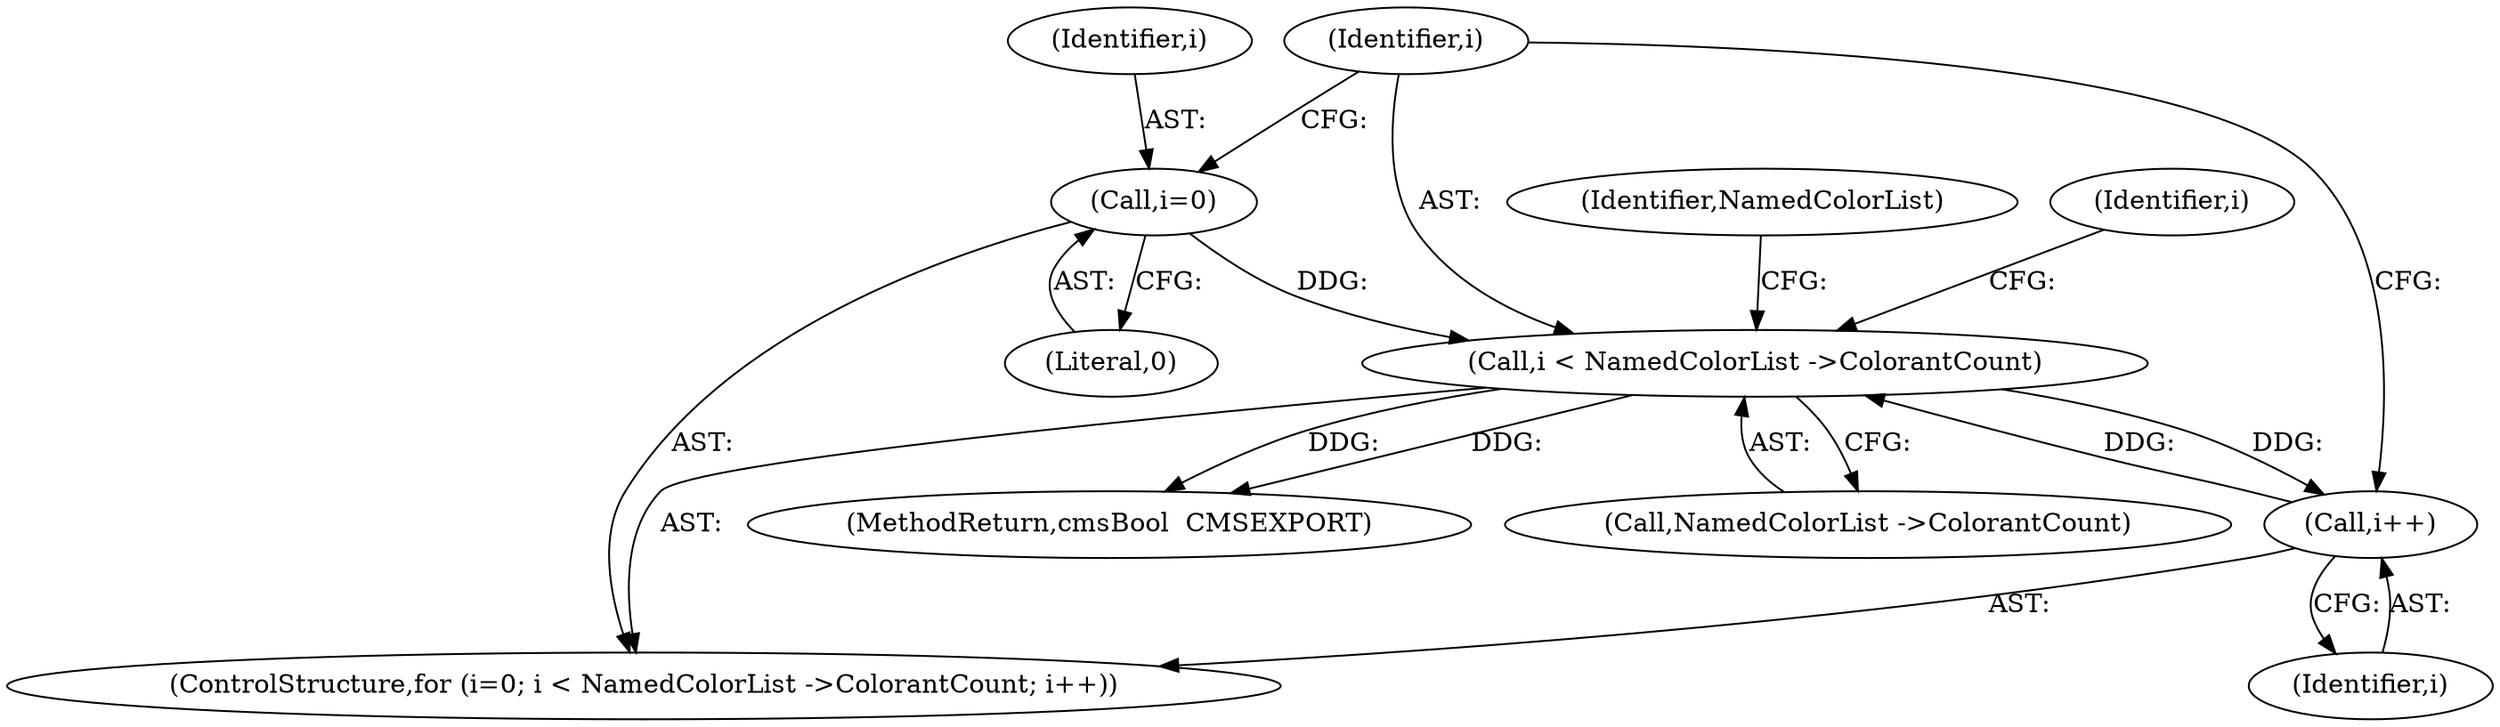 digraph "0_Little-CMS_91c2db7f2559be504211b283bc3a2c631d6f06d9_1@pointer" {
"1000134" [label="(Call,i < NamedColorList ->ColorantCount)"];
"1000131" [label="(Call,i=0)"];
"1000139" [label="(Call,i++)"];
"1000134" [label="(Call,i < NamedColorList ->ColorantCount)"];
"1000133" [label="(Literal,0)"];
"1000135" [label="(Identifier,i)"];
"1000244" [label="(MethodReturn,cmsBool  CMSEXPORT)"];
"1000134" [label="(Call,i < NamedColorList ->ColorantCount)"];
"1000146" [label="(Identifier,NamedColorList)"];
"1000130" [label="(ControlStructure,for (i=0; i < NamedColorList ->ColorantCount; i++))"];
"1000131" [label="(Call,i=0)"];
"1000140" [label="(Identifier,i)"];
"1000132" [label="(Identifier,i)"];
"1000163" [label="(Identifier,i)"];
"1000139" [label="(Call,i++)"];
"1000136" [label="(Call,NamedColorList ->ColorantCount)"];
"1000134" -> "1000130"  [label="AST: "];
"1000134" -> "1000136"  [label="CFG: "];
"1000135" -> "1000134"  [label="AST: "];
"1000136" -> "1000134"  [label="AST: "];
"1000146" -> "1000134"  [label="CFG: "];
"1000163" -> "1000134"  [label="CFG: "];
"1000134" -> "1000244"  [label="DDG: "];
"1000134" -> "1000244"  [label="DDG: "];
"1000131" -> "1000134"  [label="DDG: "];
"1000139" -> "1000134"  [label="DDG: "];
"1000134" -> "1000139"  [label="DDG: "];
"1000131" -> "1000130"  [label="AST: "];
"1000131" -> "1000133"  [label="CFG: "];
"1000132" -> "1000131"  [label="AST: "];
"1000133" -> "1000131"  [label="AST: "];
"1000135" -> "1000131"  [label="CFG: "];
"1000139" -> "1000130"  [label="AST: "];
"1000139" -> "1000140"  [label="CFG: "];
"1000140" -> "1000139"  [label="AST: "];
"1000135" -> "1000139"  [label="CFG: "];
}
